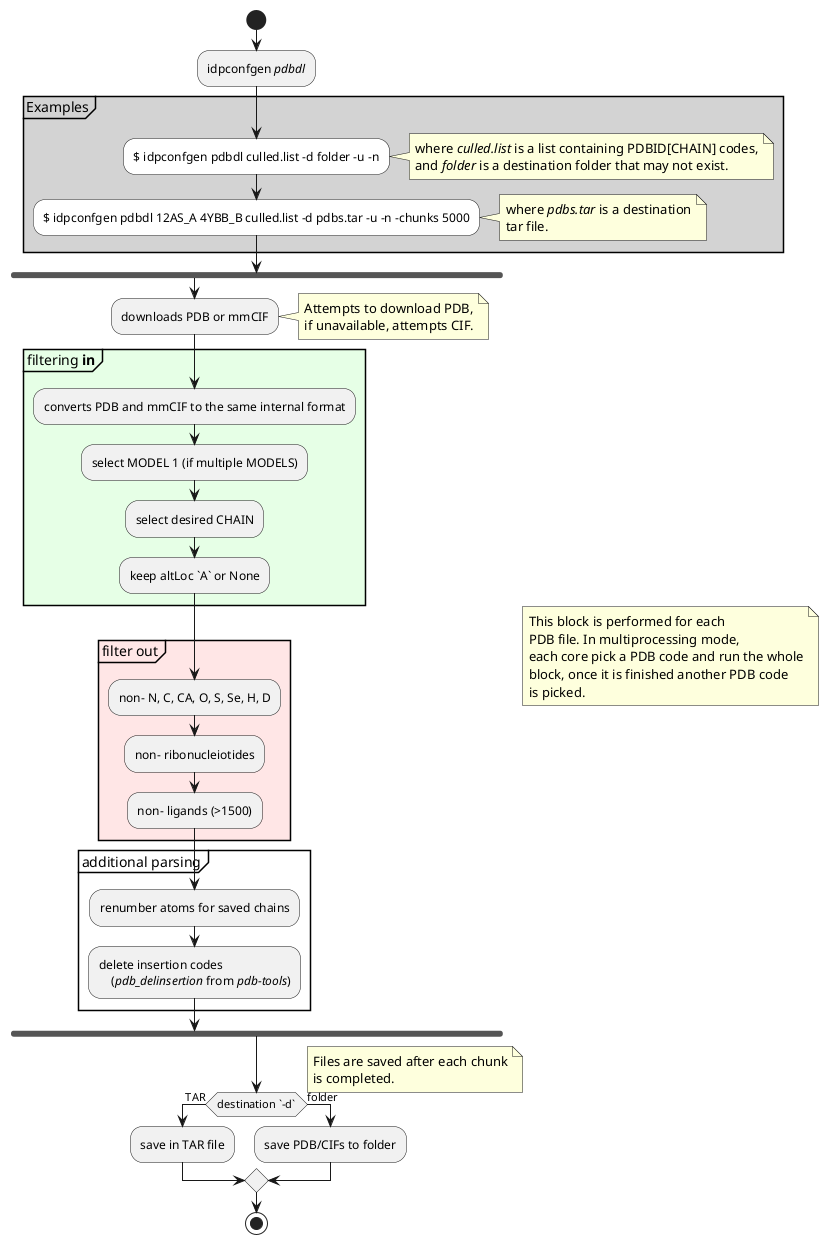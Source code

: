 @startuml

start

:idpconfgen //pdbdl//;

partition #LIGHTGREY Examples {
    #WHITE:$ idpconfgen pdbdl culled.list -d folder -u -n;
    note right
        where //culled.list// is a list containing PDBID[CHAIN] codes,
        and //folder// is a destination folder that may not exist.
    end note
    #WHITE:$ idpconfgen pdbdl 12AS_A 4YBB_B culled.list -d pdbs.tar -u -n -chunks 5000;
    note right
        where //pdbs.tar// is a destination
        tar file.
    end note
    }

fork

:downloads PDB or mmCIF;
note right
    Attempts to download PDB,
    if unavailable, attempts CIF.
end note

partition #e6ffe6 "filtering **in**" {
    :converts PDB and mmCIF to the same internal format;
    :select MODEL 1 (if multiple MODELS);
    :select desired CHAIN;
    :keep altLoc `A` or None;
}

partition #ffe6e6 "filter out" {
    :non- N, C, CA, O, S, Se, H, D;
    :non- ribonucleiotides;
    :non- ligands (>1500);

}

partition "additional parsing" {
    :renumber atoms for saved chains;
    :delete insertion codes
        (//pdb_delinsertion// from //pdb-tools//);
}

end fork
note right
    This block is performed for each
    PDB file. In multiprocessing mode,
    each core pick a PDB code and run the whole
    block, once it is finished another PDB code
    is picked.
end note

if (destination `-d`) then (TAR)
    :save in TAR file;
else (folder)
    :save PDB/CIFs to folder;
endif
note right
    Files are saved after each chunk
    is completed.
end note

stop

@enduml

